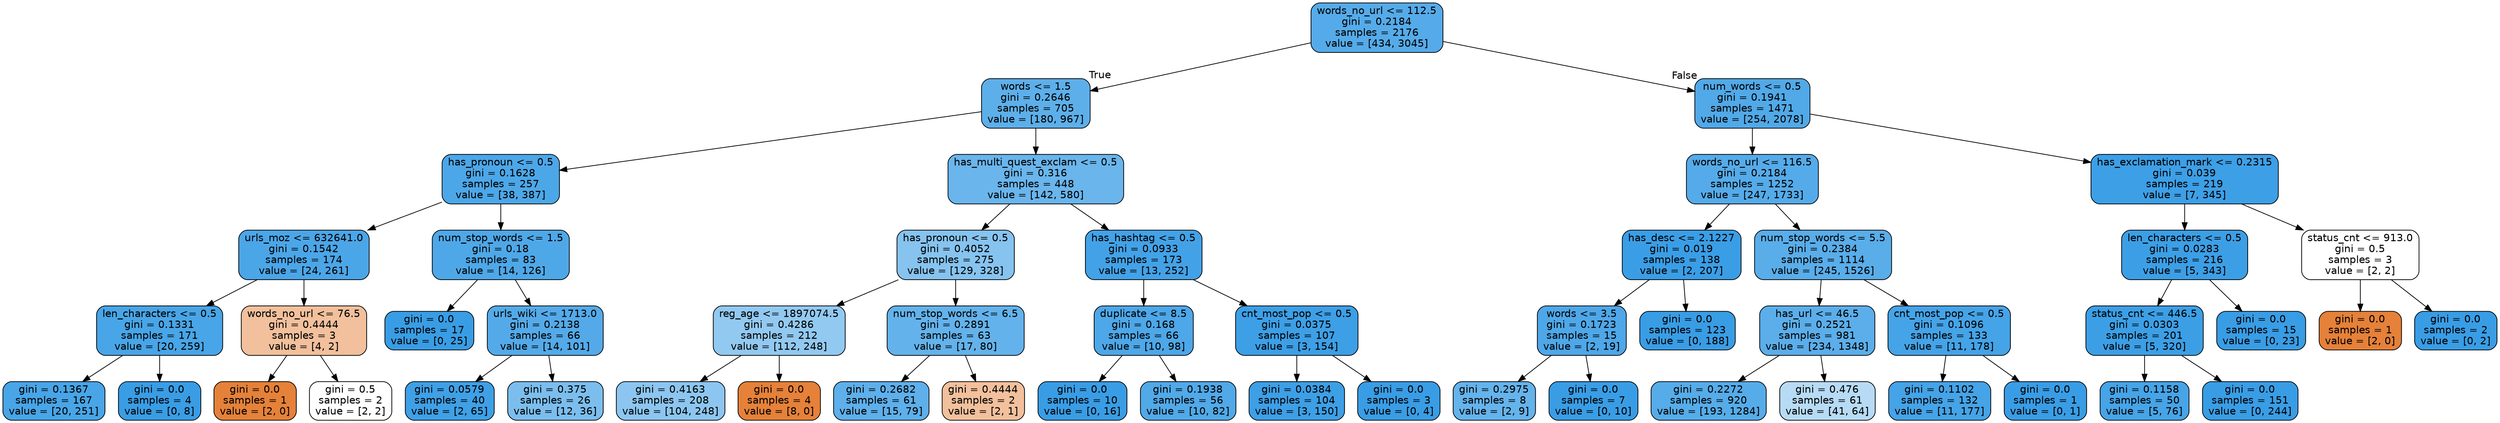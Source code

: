 digraph Tree {
node [shape=box, style="filled, rounded", color="black", fontname=helvetica] ;
edge [fontname=helvetica] ;
0 [label="words_no_url <= 112.5\ngini = 0.2184\nsamples = 2176\nvalue = [434, 3045]", fillcolor="#399de5db"] ;
1 [label="words <= 1.5\ngini = 0.2646\nsamples = 705\nvalue = [180, 967]", fillcolor="#399de5d0"] ;
0 -> 1 [labeldistance=2.5, labelangle=45, headlabel="True"] ;
2 [label="has_pronoun <= 0.5\ngini = 0.1628\nsamples = 257\nvalue = [38, 387]", fillcolor="#399de5e6"] ;
1 -> 2 ;
3 [label="urls_moz <= 632641.0\ngini = 0.1542\nsamples = 174\nvalue = [24, 261]", fillcolor="#399de5e8"] ;
2 -> 3 ;
4 [label="len_characters <= 0.5\ngini = 0.1331\nsamples = 171\nvalue = [20, 259]", fillcolor="#399de5eb"] ;
3 -> 4 ;
5 [label="gini = 0.1367\nsamples = 167\nvalue = [20, 251]", fillcolor="#399de5eb"] ;
4 -> 5 ;
6 [label="gini = 0.0\nsamples = 4\nvalue = [0, 8]", fillcolor="#399de5ff"] ;
4 -> 6 ;
7 [label="words_no_url <= 76.5\ngini = 0.4444\nsamples = 3\nvalue = [4, 2]", fillcolor="#e581397f"] ;
3 -> 7 ;
8 [label="gini = 0.0\nsamples = 1\nvalue = [2, 0]", fillcolor="#e58139ff"] ;
7 -> 8 ;
9 [label="gini = 0.5\nsamples = 2\nvalue = [2, 2]", fillcolor="#e5813900"] ;
7 -> 9 ;
10 [label="num_stop_words <= 1.5\ngini = 0.18\nsamples = 83\nvalue = [14, 126]", fillcolor="#399de5e3"] ;
2 -> 10 ;
11 [label="gini = 0.0\nsamples = 17\nvalue = [0, 25]", fillcolor="#399de5ff"] ;
10 -> 11 ;
12 [label="urls_wiki <= 1713.0\ngini = 0.2138\nsamples = 66\nvalue = [14, 101]", fillcolor="#399de5dc"] ;
10 -> 12 ;
13 [label="gini = 0.0579\nsamples = 40\nvalue = [2, 65]", fillcolor="#399de5f7"] ;
12 -> 13 ;
14 [label="gini = 0.375\nsamples = 26\nvalue = [12, 36]", fillcolor="#399de5aa"] ;
12 -> 14 ;
15 [label="has_multi_quest_exclam <= 0.5\ngini = 0.316\nsamples = 448\nvalue = [142, 580]", fillcolor="#399de5c1"] ;
1 -> 15 ;
16 [label="has_pronoun <= 0.5\ngini = 0.4052\nsamples = 275\nvalue = [129, 328]", fillcolor="#399de59b"] ;
15 -> 16 ;
17 [label="reg_age <= 1897074.5\ngini = 0.4286\nsamples = 212\nvalue = [112, 248]", fillcolor="#399de58c"] ;
16 -> 17 ;
18 [label="gini = 0.4163\nsamples = 208\nvalue = [104, 248]", fillcolor="#399de594"] ;
17 -> 18 ;
19 [label="gini = 0.0\nsamples = 4\nvalue = [8, 0]", fillcolor="#e58139ff"] ;
17 -> 19 ;
20 [label="num_stop_words <= 6.5\ngini = 0.2891\nsamples = 63\nvalue = [17, 80]", fillcolor="#399de5c9"] ;
16 -> 20 ;
21 [label="gini = 0.2682\nsamples = 61\nvalue = [15, 79]", fillcolor="#399de5cf"] ;
20 -> 21 ;
22 [label="gini = 0.4444\nsamples = 2\nvalue = [2, 1]", fillcolor="#e581397f"] ;
20 -> 22 ;
23 [label="has_hashtag <= 0.5\ngini = 0.0933\nsamples = 173\nvalue = [13, 252]", fillcolor="#399de5f2"] ;
15 -> 23 ;
24 [label="duplicate <= 8.5\ngini = 0.168\nsamples = 66\nvalue = [10, 98]", fillcolor="#399de5e5"] ;
23 -> 24 ;
25 [label="gini = 0.0\nsamples = 10\nvalue = [0, 16]", fillcolor="#399de5ff"] ;
24 -> 25 ;
26 [label="gini = 0.1938\nsamples = 56\nvalue = [10, 82]", fillcolor="#399de5e0"] ;
24 -> 26 ;
27 [label="cnt_most_pop <= 0.5\ngini = 0.0375\nsamples = 107\nvalue = [3, 154]", fillcolor="#399de5fa"] ;
23 -> 27 ;
28 [label="gini = 0.0384\nsamples = 104\nvalue = [3, 150]", fillcolor="#399de5fa"] ;
27 -> 28 ;
29 [label="gini = 0.0\nsamples = 3\nvalue = [0, 4]", fillcolor="#399de5ff"] ;
27 -> 29 ;
30 [label="num_words <= 0.5\ngini = 0.1941\nsamples = 1471\nvalue = [254, 2078]", fillcolor="#399de5e0"] ;
0 -> 30 [labeldistance=2.5, labelangle=-45, headlabel="False"] ;
31 [label="words_no_url <= 116.5\ngini = 0.2184\nsamples = 1252\nvalue = [247, 1733]", fillcolor="#399de5db"] ;
30 -> 31 ;
32 [label="has_desc <= 2.1227\ngini = 0.019\nsamples = 138\nvalue = [2, 207]", fillcolor="#399de5fd"] ;
31 -> 32 ;
33 [label="words <= 3.5\ngini = 0.1723\nsamples = 15\nvalue = [2, 19]", fillcolor="#399de5e4"] ;
32 -> 33 ;
34 [label="gini = 0.2975\nsamples = 8\nvalue = [2, 9]", fillcolor="#399de5c6"] ;
33 -> 34 ;
35 [label="gini = 0.0\nsamples = 7\nvalue = [0, 10]", fillcolor="#399de5ff"] ;
33 -> 35 ;
36 [label="gini = 0.0\nsamples = 123\nvalue = [0, 188]", fillcolor="#399de5ff"] ;
32 -> 36 ;
37 [label="num_stop_words <= 5.5\ngini = 0.2384\nsamples = 1114\nvalue = [245, 1526]", fillcolor="#399de5d6"] ;
31 -> 37 ;
38 [label="has_url <= 46.5\ngini = 0.2521\nsamples = 981\nvalue = [234, 1348]", fillcolor="#399de5d3"] ;
37 -> 38 ;
39 [label="gini = 0.2272\nsamples = 920\nvalue = [193, 1284]", fillcolor="#399de5d9"] ;
38 -> 39 ;
40 [label="gini = 0.476\nsamples = 61\nvalue = [41, 64]", fillcolor="#399de55c"] ;
38 -> 40 ;
41 [label="cnt_most_pop <= 0.5\ngini = 0.1096\nsamples = 133\nvalue = [11, 178]", fillcolor="#399de5ef"] ;
37 -> 41 ;
42 [label="gini = 0.1102\nsamples = 132\nvalue = [11, 177]", fillcolor="#399de5ef"] ;
41 -> 42 ;
43 [label="gini = 0.0\nsamples = 1\nvalue = [0, 1]", fillcolor="#399de5ff"] ;
41 -> 43 ;
44 [label="has_exclamation_mark <= 0.2315\ngini = 0.039\nsamples = 219\nvalue = [7, 345]", fillcolor="#399de5fa"] ;
30 -> 44 ;
45 [label="len_characters <= 0.5\ngini = 0.0283\nsamples = 216\nvalue = [5, 343]", fillcolor="#399de5fb"] ;
44 -> 45 ;
46 [label="status_cnt <= 446.5\ngini = 0.0303\nsamples = 201\nvalue = [5, 320]", fillcolor="#399de5fb"] ;
45 -> 46 ;
47 [label="gini = 0.1158\nsamples = 50\nvalue = [5, 76]", fillcolor="#399de5ee"] ;
46 -> 47 ;
48 [label="gini = 0.0\nsamples = 151\nvalue = [0, 244]", fillcolor="#399de5ff"] ;
46 -> 48 ;
49 [label="gini = 0.0\nsamples = 15\nvalue = [0, 23]", fillcolor="#399de5ff"] ;
45 -> 49 ;
50 [label="status_cnt <= 913.0\ngini = 0.5\nsamples = 3\nvalue = [2, 2]", fillcolor="#e5813900"] ;
44 -> 50 ;
51 [label="gini = 0.0\nsamples = 1\nvalue = [2, 0]", fillcolor="#e58139ff"] ;
50 -> 51 ;
52 [label="gini = 0.0\nsamples = 2\nvalue = [0, 2]", fillcolor="#399de5ff"] ;
50 -> 52 ;
}